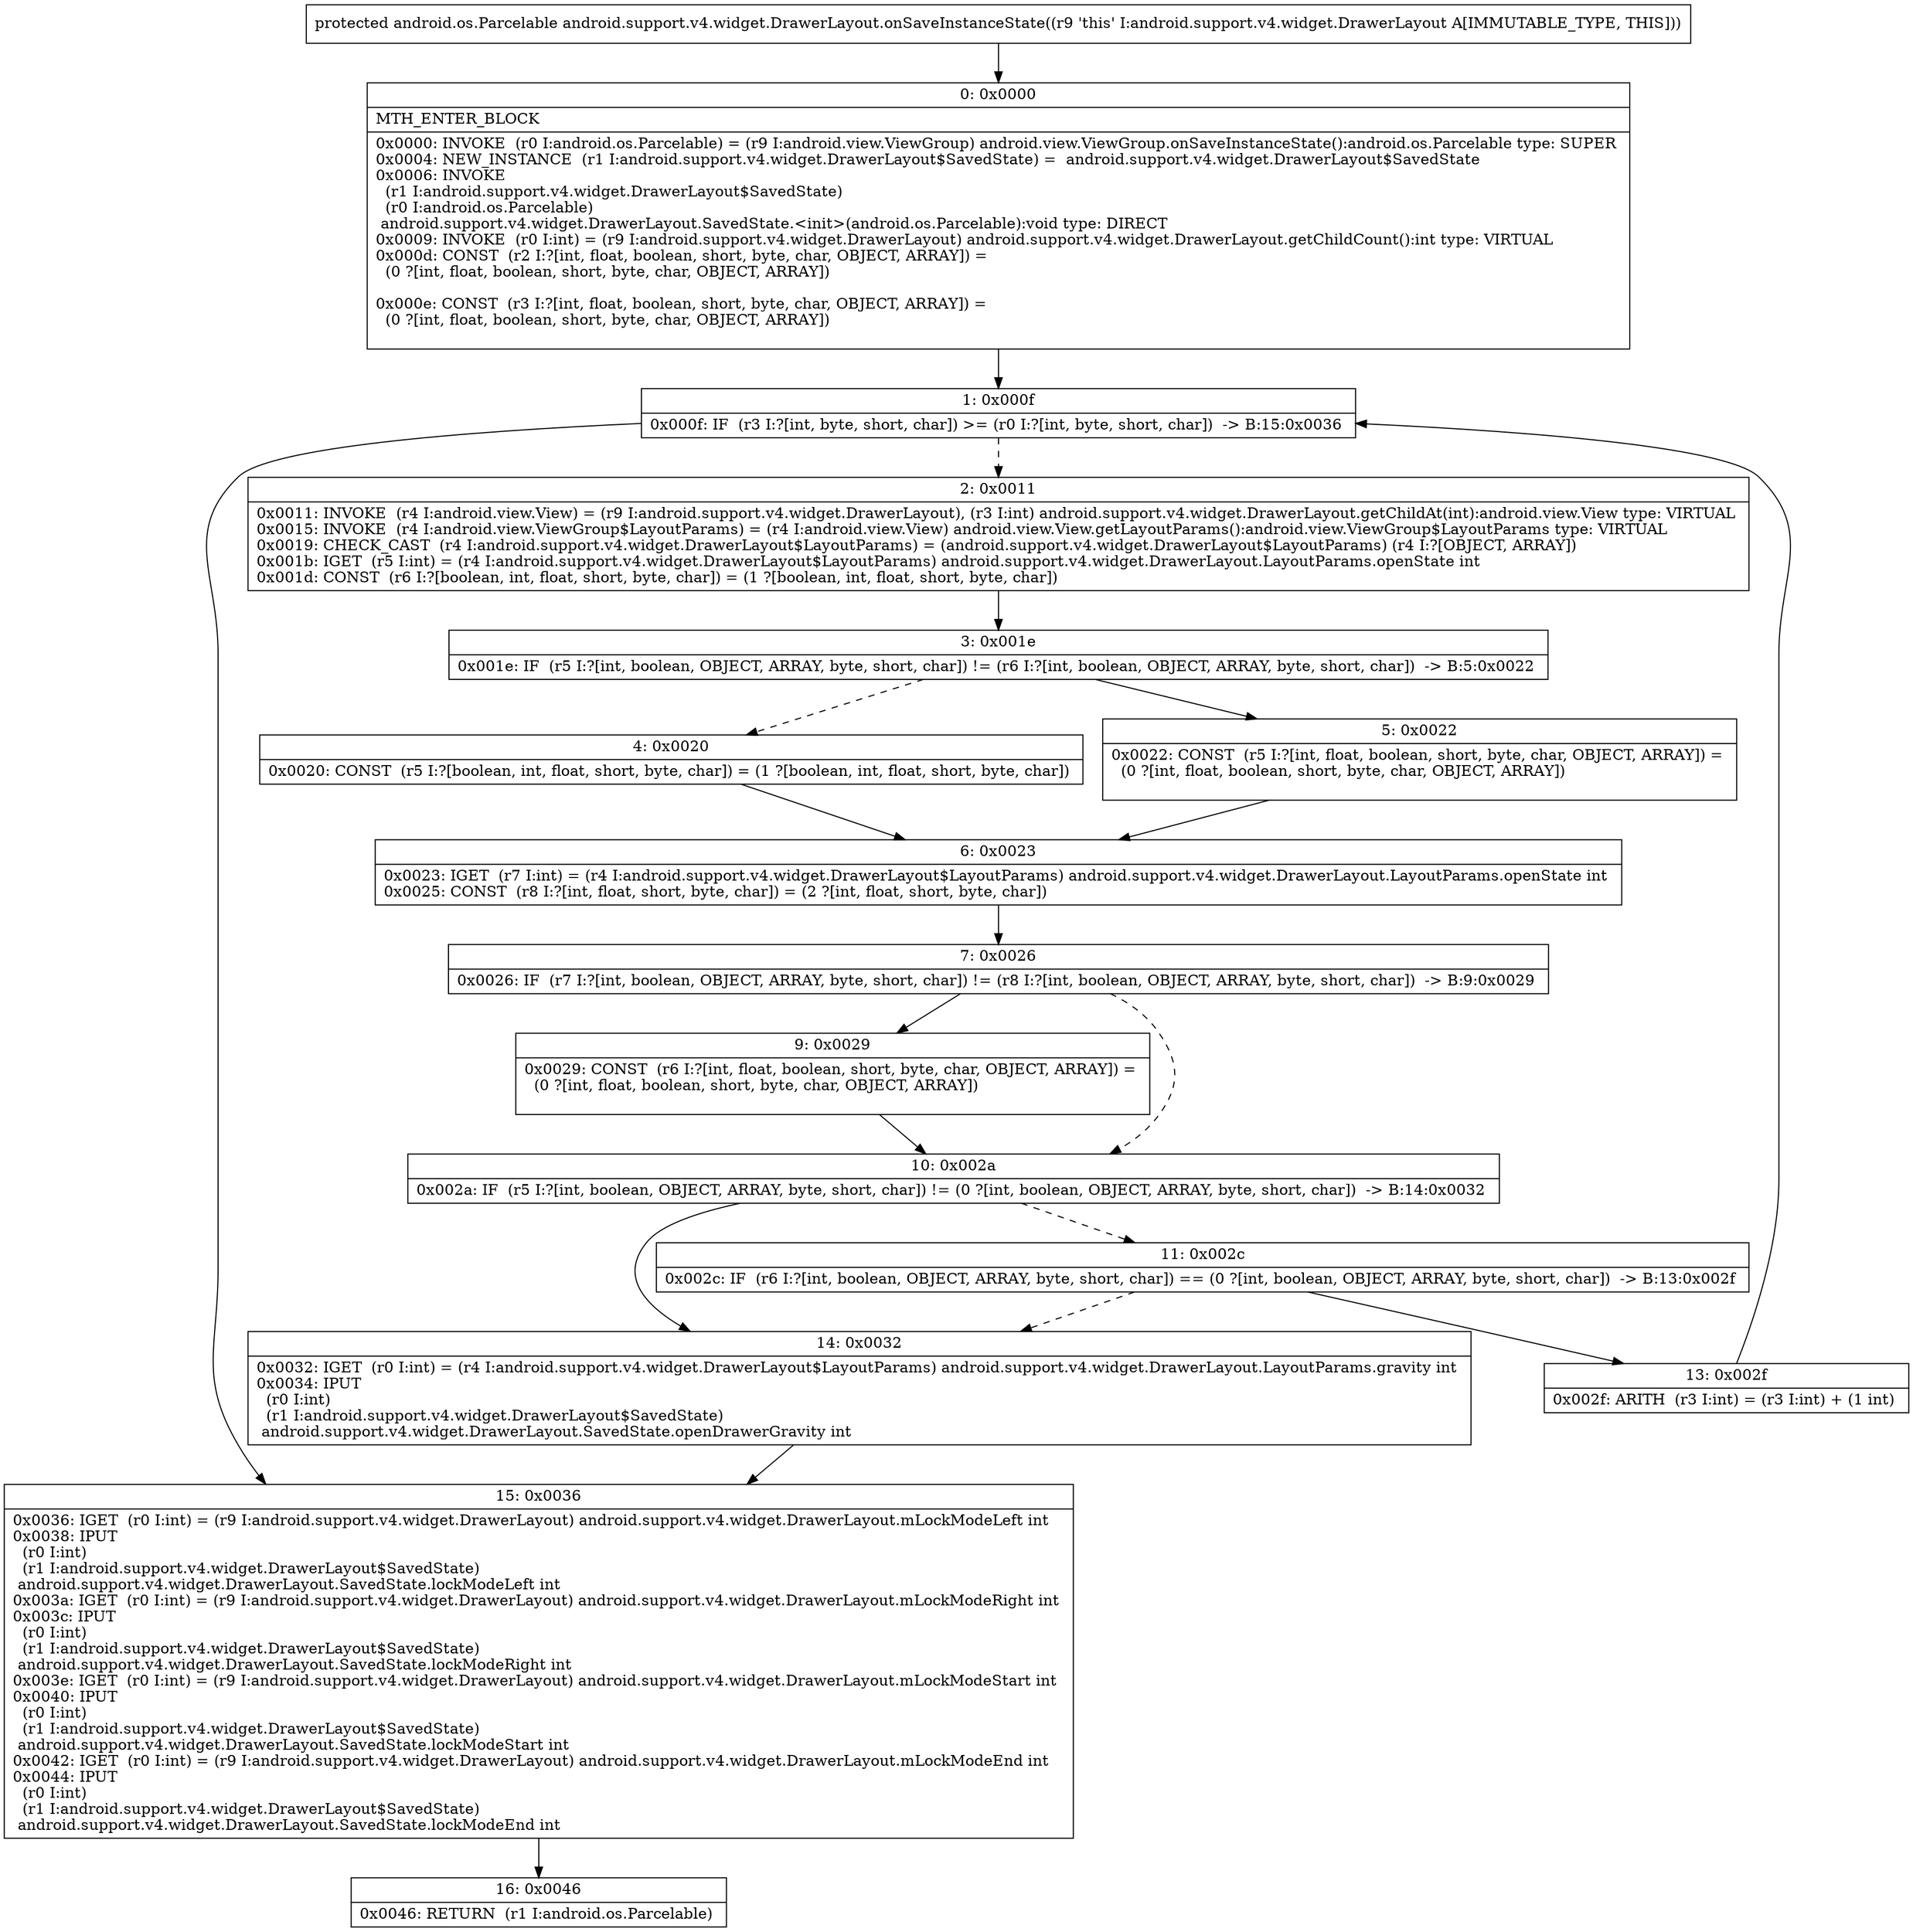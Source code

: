 digraph "CFG forandroid.support.v4.widget.DrawerLayout.onSaveInstanceState()Landroid\/os\/Parcelable;" {
Node_0 [shape=record,label="{0\:\ 0x0000|MTH_ENTER_BLOCK\l|0x0000: INVOKE  (r0 I:android.os.Parcelable) = (r9 I:android.view.ViewGroup) android.view.ViewGroup.onSaveInstanceState():android.os.Parcelable type: SUPER \l0x0004: NEW_INSTANCE  (r1 I:android.support.v4.widget.DrawerLayout$SavedState) =  android.support.v4.widget.DrawerLayout$SavedState \l0x0006: INVOKE  \l  (r1 I:android.support.v4.widget.DrawerLayout$SavedState)\l  (r0 I:android.os.Parcelable)\l android.support.v4.widget.DrawerLayout.SavedState.\<init\>(android.os.Parcelable):void type: DIRECT \l0x0009: INVOKE  (r0 I:int) = (r9 I:android.support.v4.widget.DrawerLayout) android.support.v4.widget.DrawerLayout.getChildCount():int type: VIRTUAL \l0x000d: CONST  (r2 I:?[int, float, boolean, short, byte, char, OBJECT, ARRAY]) = \l  (0 ?[int, float, boolean, short, byte, char, OBJECT, ARRAY])\l \l0x000e: CONST  (r3 I:?[int, float, boolean, short, byte, char, OBJECT, ARRAY]) = \l  (0 ?[int, float, boolean, short, byte, char, OBJECT, ARRAY])\l \l}"];
Node_1 [shape=record,label="{1\:\ 0x000f|0x000f: IF  (r3 I:?[int, byte, short, char]) \>= (r0 I:?[int, byte, short, char])  \-\> B:15:0x0036 \l}"];
Node_2 [shape=record,label="{2\:\ 0x0011|0x0011: INVOKE  (r4 I:android.view.View) = (r9 I:android.support.v4.widget.DrawerLayout), (r3 I:int) android.support.v4.widget.DrawerLayout.getChildAt(int):android.view.View type: VIRTUAL \l0x0015: INVOKE  (r4 I:android.view.ViewGroup$LayoutParams) = (r4 I:android.view.View) android.view.View.getLayoutParams():android.view.ViewGroup$LayoutParams type: VIRTUAL \l0x0019: CHECK_CAST  (r4 I:android.support.v4.widget.DrawerLayout$LayoutParams) = (android.support.v4.widget.DrawerLayout$LayoutParams) (r4 I:?[OBJECT, ARRAY]) \l0x001b: IGET  (r5 I:int) = (r4 I:android.support.v4.widget.DrawerLayout$LayoutParams) android.support.v4.widget.DrawerLayout.LayoutParams.openState int \l0x001d: CONST  (r6 I:?[boolean, int, float, short, byte, char]) = (1 ?[boolean, int, float, short, byte, char]) \l}"];
Node_3 [shape=record,label="{3\:\ 0x001e|0x001e: IF  (r5 I:?[int, boolean, OBJECT, ARRAY, byte, short, char]) != (r6 I:?[int, boolean, OBJECT, ARRAY, byte, short, char])  \-\> B:5:0x0022 \l}"];
Node_4 [shape=record,label="{4\:\ 0x0020|0x0020: CONST  (r5 I:?[boolean, int, float, short, byte, char]) = (1 ?[boolean, int, float, short, byte, char]) \l}"];
Node_5 [shape=record,label="{5\:\ 0x0022|0x0022: CONST  (r5 I:?[int, float, boolean, short, byte, char, OBJECT, ARRAY]) = \l  (0 ?[int, float, boolean, short, byte, char, OBJECT, ARRAY])\l \l}"];
Node_6 [shape=record,label="{6\:\ 0x0023|0x0023: IGET  (r7 I:int) = (r4 I:android.support.v4.widget.DrawerLayout$LayoutParams) android.support.v4.widget.DrawerLayout.LayoutParams.openState int \l0x0025: CONST  (r8 I:?[int, float, short, byte, char]) = (2 ?[int, float, short, byte, char]) \l}"];
Node_7 [shape=record,label="{7\:\ 0x0026|0x0026: IF  (r7 I:?[int, boolean, OBJECT, ARRAY, byte, short, char]) != (r8 I:?[int, boolean, OBJECT, ARRAY, byte, short, char])  \-\> B:9:0x0029 \l}"];
Node_9 [shape=record,label="{9\:\ 0x0029|0x0029: CONST  (r6 I:?[int, float, boolean, short, byte, char, OBJECT, ARRAY]) = \l  (0 ?[int, float, boolean, short, byte, char, OBJECT, ARRAY])\l \l}"];
Node_10 [shape=record,label="{10\:\ 0x002a|0x002a: IF  (r5 I:?[int, boolean, OBJECT, ARRAY, byte, short, char]) != (0 ?[int, boolean, OBJECT, ARRAY, byte, short, char])  \-\> B:14:0x0032 \l}"];
Node_11 [shape=record,label="{11\:\ 0x002c|0x002c: IF  (r6 I:?[int, boolean, OBJECT, ARRAY, byte, short, char]) == (0 ?[int, boolean, OBJECT, ARRAY, byte, short, char])  \-\> B:13:0x002f \l}"];
Node_13 [shape=record,label="{13\:\ 0x002f|0x002f: ARITH  (r3 I:int) = (r3 I:int) + (1 int) \l}"];
Node_14 [shape=record,label="{14\:\ 0x0032|0x0032: IGET  (r0 I:int) = (r4 I:android.support.v4.widget.DrawerLayout$LayoutParams) android.support.v4.widget.DrawerLayout.LayoutParams.gravity int \l0x0034: IPUT  \l  (r0 I:int)\l  (r1 I:android.support.v4.widget.DrawerLayout$SavedState)\l android.support.v4.widget.DrawerLayout.SavedState.openDrawerGravity int \l}"];
Node_15 [shape=record,label="{15\:\ 0x0036|0x0036: IGET  (r0 I:int) = (r9 I:android.support.v4.widget.DrawerLayout) android.support.v4.widget.DrawerLayout.mLockModeLeft int \l0x0038: IPUT  \l  (r0 I:int)\l  (r1 I:android.support.v4.widget.DrawerLayout$SavedState)\l android.support.v4.widget.DrawerLayout.SavedState.lockModeLeft int \l0x003a: IGET  (r0 I:int) = (r9 I:android.support.v4.widget.DrawerLayout) android.support.v4.widget.DrawerLayout.mLockModeRight int \l0x003c: IPUT  \l  (r0 I:int)\l  (r1 I:android.support.v4.widget.DrawerLayout$SavedState)\l android.support.v4.widget.DrawerLayout.SavedState.lockModeRight int \l0x003e: IGET  (r0 I:int) = (r9 I:android.support.v4.widget.DrawerLayout) android.support.v4.widget.DrawerLayout.mLockModeStart int \l0x0040: IPUT  \l  (r0 I:int)\l  (r1 I:android.support.v4.widget.DrawerLayout$SavedState)\l android.support.v4.widget.DrawerLayout.SavedState.lockModeStart int \l0x0042: IGET  (r0 I:int) = (r9 I:android.support.v4.widget.DrawerLayout) android.support.v4.widget.DrawerLayout.mLockModeEnd int \l0x0044: IPUT  \l  (r0 I:int)\l  (r1 I:android.support.v4.widget.DrawerLayout$SavedState)\l android.support.v4.widget.DrawerLayout.SavedState.lockModeEnd int \l}"];
Node_16 [shape=record,label="{16\:\ 0x0046|0x0046: RETURN  (r1 I:android.os.Parcelable) \l}"];
MethodNode[shape=record,label="{protected android.os.Parcelable android.support.v4.widget.DrawerLayout.onSaveInstanceState((r9 'this' I:android.support.v4.widget.DrawerLayout A[IMMUTABLE_TYPE, THIS])) }"];
MethodNode -> Node_0;
Node_0 -> Node_1;
Node_1 -> Node_2[style=dashed];
Node_1 -> Node_15;
Node_2 -> Node_3;
Node_3 -> Node_4[style=dashed];
Node_3 -> Node_5;
Node_4 -> Node_6;
Node_5 -> Node_6;
Node_6 -> Node_7;
Node_7 -> Node_9;
Node_7 -> Node_10[style=dashed];
Node_9 -> Node_10;
Node_10 -> Node_11[style=dashed];
Node_10 -> Node_14;
Node_11 -> Node_13;
Node_11 -> Node_14[style=dashed];
Node_13 -> Node_1;
Node_14 -> Node_15;
Node_15 -> Node_16;
}

